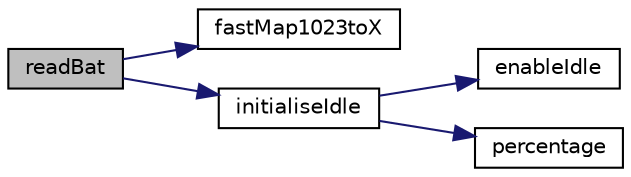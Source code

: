 digraph "readBat"
{
 // LATEX_PDF_SIZE
  edge [fontname="Helvetica",fontsize="10",labelfontname="Helvetica",labelfontsize="10"];
  node [fontname="Helvetica",fontsize="10",shape=record];
  rankdir="LR";
  Node10 [label="readBat",height=0.2,width=0.4,color="black", fillcolor="grey75", style="filled", fontcolor="black",tooltip=" "];
  Node10 -> Node11 [color="midnightblue",fontsize="10",style="solid",fontname="Helvetica"];
  Node11 [label="fastMap1023toX",height=0.2,width=0.4,color="black", fillcolor="white", style="filled",URL="$maths_8h.html#a5499f75c411ea2ee0f8080899f440526",tooltip=" "];
  Node10 -> Node12 [color="midnightblue",fontsize="10",style="solid",fontname="Helvetica"];
  Node12 [label="initialiseIdle",height=0.2,width=0.4,color="black", fillcolor="white", style="filled",URL="$idle_8h.html#aca4d348119424a7474843489e1b62b3c",tooltip=" "];
  Node12 -> Node13 [color="midnightblue",fontsize="10",style="solid",fontname="Helvetica"];
  Node13 [label="enableIdle",height=0.2,width=0.4,color="black", fillcolor="white", style="filled",URL="$idle_8ino.html#a36e66b40229b22fda00d5e7fcd67da1a",tooltip=" "];
  Node12 -> Node14 [color="midnightblue",fontsize="10",style="solid",fontname="Helvetica"];
  Node14 [label="percentage",height=0.2,width=0.4,color="black", fillcolor="white", style="filled",URL="$maths_8h.html#ad15d7632e1bee5ab5f88b05896b4a94e",tooltip=" "];
}
